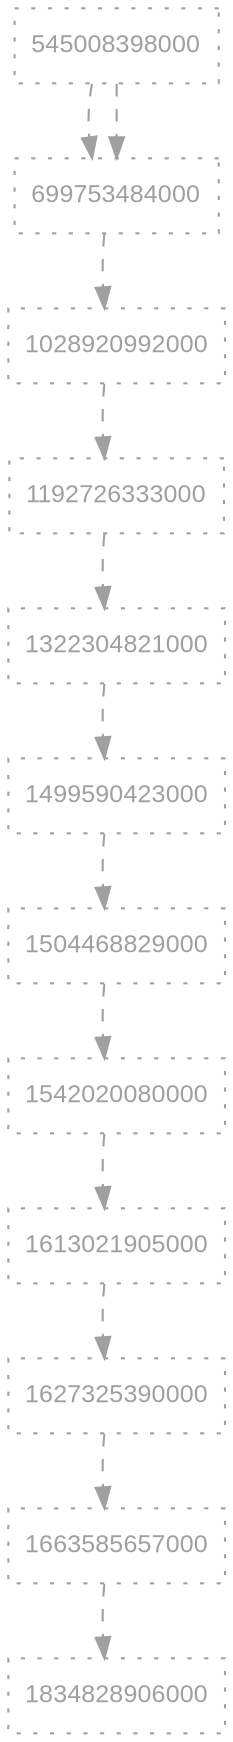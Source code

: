 digraph {
    node [fontname="Arial"; fontsize="12";];
    edge [fontname="Arial"; fontsize="12";];
    bgcolor="transparent";
    comment=" ";
    fontname="Arial";
    fontsize="12";
    rankdir="TD";
    ranksep="0.5";
    1 [class="event td408927559ee23e3 td2def5209db8e1c9"; color="#A0A0A0FF"; fontcolor="#A0A0A0FF"; id="Z1987-04-09-0"; label=<545008398000>; penwidth="1"; shape="box"; style="dotted"; tooltip="Thu Apr 09 1987\n38 Jahre 47 Tage bis now\n38 Jahre 47 Tage bis 1749945600000";];
    2 [class="event td408927559ee23e3 td2def5209db8e1c9"; color="#A0A0A0FF"; fontcolor="#A0A0A0FF"; id="Z1992-03-04-0"; label=<699753484000>; penwidth="1"; shape="box"; style="dotted"; tooltip="Wed Mar 04 1992\n33 Jahre 85 Tage bis now\n33 Jahre 85 Tage bis 1749945600000";];
    3 [class="event td408927559ee23e3"; color="#A0A0A0FF"; fontcolor="#A0A0A0FF"; id="Z2002-08-09-0"; label=<1028920992000>; penwidth="1"; shape="box"; style="dotted"; tooltip="Fri Aug 09 2002\n22 Jahre 298 Tage bis now\n22 Jahre 298 Tage bis 1749945600000";];
    4 [class="event td408927559ee23e3"; color="#A0A0A0FF"; fontcolor="#A0A0A0FF"; id="Z2007-10-18-0"; label=<1192726333000>; penwidth="1"; shape="box"; style="dotted"; tooltip="Thu Oct 18 2007\n17 Jahre 231 Tage bis now\n17 Jahre 231 Tage bis 1749945600000";];
    5 [class="event td408927559ee23e3"; color="#A0A0A0FF"; fontcolor="#A0A0A0FF"; id="Z2011-11-26-0"; label=<1322304821000>; penwidth="1"; shape="box"; style="dotted"; tooltip="Sat Nov 26 2011\n13 Jahre 194 Tage bis now\n13 Jahre 194 Tage bis 1749945600000";];
    6 [class="event td408927559ee23e3"; color="#A0A0A0FF"; fontcolor="#A0A0A0FF"; id="Z2017-07-09-0"; label=<1499590423000>; penwidth="1"; shape="box"; style="dotted"; tooltip="Sun Jul 09 2017\n7 Jahre 337 Tage bis now\n7 Jahre 337 Tage bis 1749945600000";];
    7 [class="event td408927559ee23e3"; color="#A0A0A0FF"; fontcolor="#A0A0A0FF"; id="Z2017-09-03-0"; label=<1504468829000>; penwidth="1"; shape="box"; style="dotted"; tooltip="Sun Sep 03 2017\n7 Jahre 280 Tage bis now\n7 Jahre 280 Tage bis 1749945600000";];
    8 [class="event td408927559ee23e3"; color="#A0A0A0FF"; fontcolor="#A0A0A0FF"; id="Z2018-11-12-0"; label=<1542020080000>; penwidth="1"; shape="box"; style="dotted"; tooltip="Mon Nov 12 2018\n6 Jahre 212 Tage bis now\n6 Jahre 212 Tage bis 1749945600000";];
    9 [class="event td408927559ee23e3"; color="#A0A0A0FF"; fontcolor="#A0A0A0FF"; id="Z2021-02-11-0"; label=<1613021905000>; penwidth="1"; shape="box"; style="dotted"; tooltip="Thu Feb 11 2021\n4 Jahre 121 Tage bis now\n4 Jahre 121 Tage bis 1749945600000";];
    10 [class="event td408927559ee23e3"; color="#A0A0A0FF"; fontcolor="#A0A0A0FF"; id="Z2021-07-26-0"; label=<1627325390000>; penwidth="1"; shape="box"; style="dotted"; tooltip="Mon Jul 26 2021\n3 Jahre 321 Tage bis now\n3 Jahre 321 Tage bis 1749945600000";];
    11 [class="event td408927559ee23e3"; color="#A0A0A0FF"; fontcolor="#A0A0A0FF"; id="Z2022-09-19-0"; label=<1663585657000>; penwidth="1"; shape="box"; style="dotted"; tooltip="Mon Sep 19 2022\n2 Jahre 268 Tage bis now\n2 Jahre 268 Tage bis 1749945600000";];
    12 [class="event td408927559ee23e3"; color="#A0A0A0FF"; fontcolor="#A0A0A0FF"; id="Z2028-02-22-0"; label=<1834828906000>; penwidth="1"; shape="box"; style="dotted"; tooltip="Tue Feb 22 2028\n2 Jahre 250 Tage seit now\n0 Tage seit 1749945600000";];
    1 -> 2 [color="#A0A0A0FF"; label=""; penwidth="1"; style="dashed"; tooltip="4 Jahre 328 Tage vergangen";];
    2 -> 3 [color="#A0A0A0FF"; label=""; penwidth="1"; style="dashed"; tooltip="10 Jahre 152 Tage vergangen";];
    3 -> 4 [color="#A0A0A0FF"; label=""; penwidth="1"; style="dashed"; tooltip="5 Jahre 67 Tage vergangen";];
    4 -> 5 [color="#A0A0A0FF"; label=""; penwidth="1"; style="dashed"; tooltip="4 Jahre 36 Tage vergangen";];
    5 -> 6 [color="#A0A0A0FF"; label=""; penwidth="1"; style="dashed"; tooltip="5 Jahre 223 Tage vergangen";];
    6 -> 7 [color="#A0A0A0FF"; label=""; penwidth="1"; style="dashed"; tooltip="56 Tage vergangen";];
    7 -> 8 [color="#A0A0A0FF"; label=""; penwidth="1"; style="dashed"; tooltip="1 Jahr 68 Tage vergangen";];
    8 -> 9 [color="#A0A0A0FF"; label=""; penwidth="1"; style="dashed"; tooltip="2 Jahre 90 Tage vergangen";];
    9 -> 10 [color="#A0A0A0FF"; label=""; penwidth="1"; style="dashed"; tooltip="165 Tage vergangen";];
    10 -> 11 [color="#A0A0A0FF"; label=""; penwidth="1"; style="dashed"; tooltip="1 Jahr 53 Tage vergangen";];
    11 -> 12 [color="#A0A0A0FF"; label=""; penwidth="1"; style="dashed"; tooltip="5 Jahre 153 Tage vergangen";];
    1 -> 2 [color="#A0A0A0FF"; label=""; penwidth="1"; style="dashed"; tooltip="4 Jahre 328 Tage vergangen";];
    1 -> 2 [style="invis";];
    2 -> 3 [style="invis";];
    3 -> 4 [style="invis";];
    4 -> 5 [style="invis";];
    5 -> 6 [style="invis";];
    6 -> 7 [style="invis";];
    7 -> 8 [style="invis";];
    8 -> 9 [style="invis";];
    9 -> 10 [style="invis";];
    10 -> 11 [style="invis";];
    11 -> 12 [style="invis";];
}
